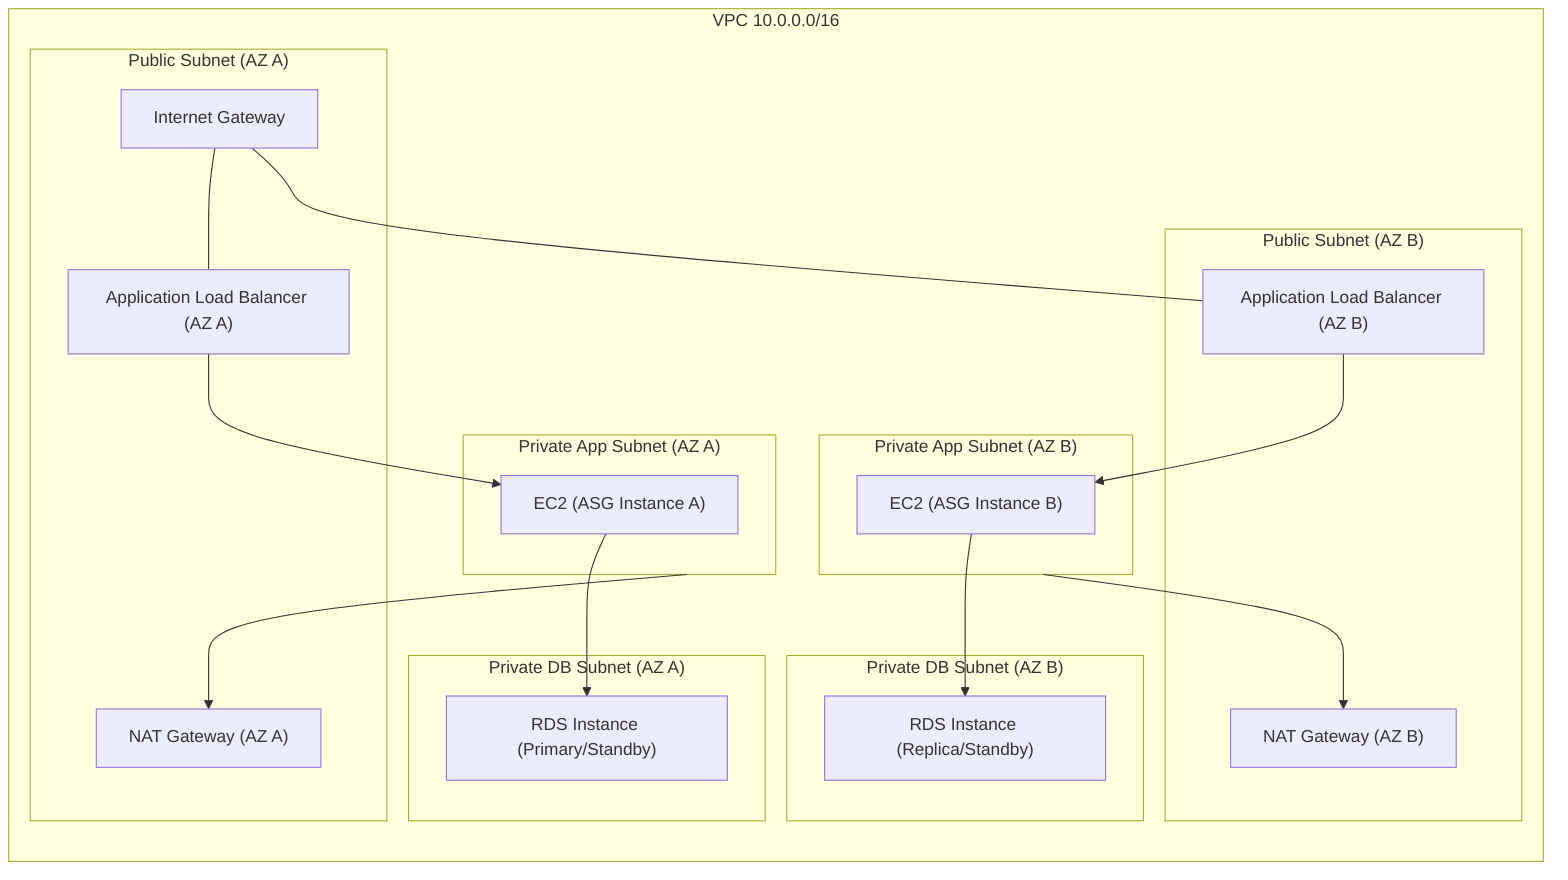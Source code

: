 flowchart TD

  %% VPC
  subgraph VPC["VPC 10.0.0.0/16"]
    direction TB

    %% Public Subnets
    subgraph Public_AZ_A["Public Subnet (AZ A)"]
      IGW["Internet Gateway"]
      ALB_A["Application Load Balancer (AZ A)"]
      NAT_A["NAT Gateway (AZ A)"]
    end

    subgraph Public_AZ_B["Public Subnet (AZ B)"]
      ALB_B["Application Load Balancer (AZ B)"]
      NAT_B["NAT Gateway (AZ B)"]
    end

    %% Private App Subnets
    subgraph PrivateApp_A["Private App Subnet (AZ A)"]
      EC2_A["EC2 (ASG Instance A)"]
    end

    subgraph PrivateApp_B["Private App Subnet (AZ B)"]
      EC2_B["EC2 (ASG Instance B)"]
    end

    %% Private DB Subnets
    subgraph PrivateDB_A["Private DB Subnet (AZ A)"]
      RDS_A["RDS Instance (Primary/Standby)"]
    end

    subgraph PrivateDB_B["Private DB Subnet (AZ B)"]
      RDS_B["RDS Instance (Replica/Standby)"]
    end

  end

  %% Connections
  IGW --- ALB_A
  IGW --- ALB_B

  ALB_A --> EC2_A
  ALB_B --> EC2_B

  EC2_A --> RDS_A
  EC2_B --> RDS_B

  PrivateApp_A --> NAT_A
  PrivateApp_B --> NAT_B